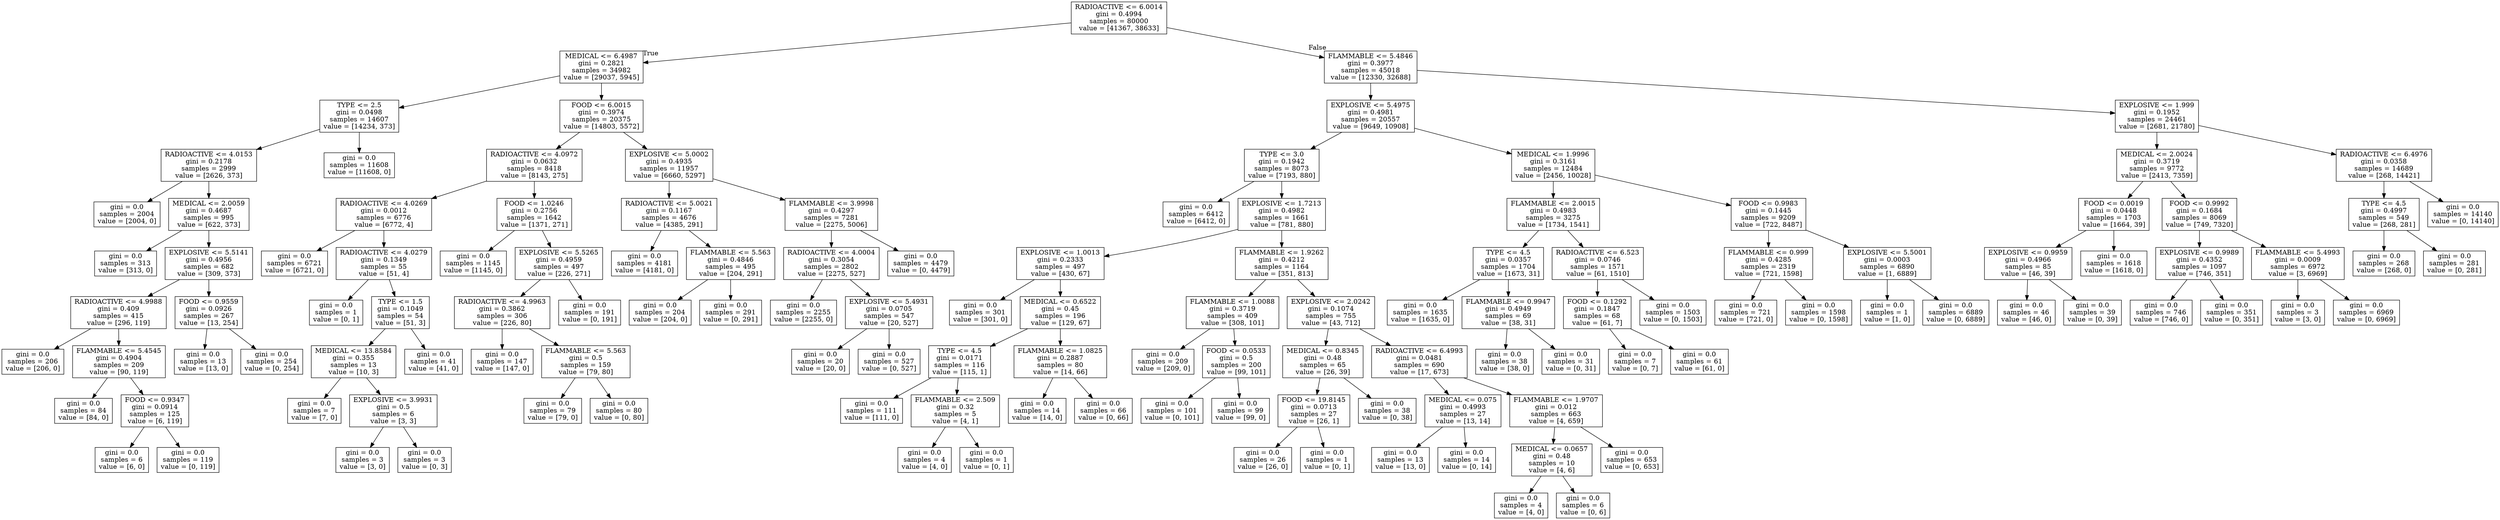 digraph Tree {
node [shape=box] ;
0 [label="RADIOACTIVE <= 6.0014\ngini = 0.4994\nsamples = 80000\nvalue = [41367, 38633]"] ;
1 [label="MEDICAL <= 6.4987\ngini = 0.2821\nsamples = 34982\nvalue = [29037, 5945]"] ;
0 -> 1 [labeldistance=2.5, labelangle=45, headlabel="True"] ;
2 [label="TYPE <= 2.5\ngini = 0.0498\nsamples = 14607\nvalue = [14234, 373]"] ;
1 -> 2 ;
3 [label="RADIOACTIVE <= 4.0153\ngini = 0.2178\nsamples = 2999\nvalue = [2626, 373]"] ;
2 -> 3 ;
4 [label="gini = 0.0\nsamples = 2004\nvalue = [2004, 0]"] ;
3 -> 4 ;
5 [label="MEDICAL <= 2.0059\ngini = 0.4687\nsamples = 995\nvalue = [622, 373]"] ;
3 -> 5 ;
6 [label="gini = 0.0\nsamples = 313\nvalue = [313, 0]"] ;
5 -> 6 ;
7 [label="EXPLOSIVE <= 5.5141\ngini = 0.4956\nsamples = 682\nvalue = [309, 373]"] ;
5 -> 7 ;
8 [label="RADIOACTIVE <= 4.9988\ngini = 0.409\nsamples = 415\nvalue = [296, 119]"] ;
7 -> 8 ;
9 [label="gini = 0.0\nsamples = 206\nvalue = [206, 0]"] ;
8 -> 9 ;
10 [label="FLAMMABLE <= 5.4545\ngini = 0.4904\nsamples = 209\nvalue = [90, 119]"] ;
8 -> 10 ;
11 [label="gini = 0.0\nsamples = 84\nvalue = [84, 0]"] ;
10 -> 11 ;
12 [label="FOOD <= 0.9347\ngini = 0.0914\nsamples = 125\nvalue = [6, 119]"] ;
10 -> 12 ;
13 [label="gini = 0.0\nsamples = 6\nvalue = [6, 0]"] ;
12 -> 13 ;
14 [label="gini = 0.0\nsamples = 119\nvalue = [0, 119]"] ;
12 -> 14 ;
15 [label="FOOD <= 0.9559\ngini = 0.0926\nsamples = 267\nvalue = [13, 254]"] ;
7 -> 15 ;
16 [label="gini = 0.0\nsamples = 13\nvalue = [13, 0]"] ;
15 -> 16 ;
17 [label="gini = 0.0\nsamples = 254\nvalue = [0, 254]"] ;
15 -> 17 ;
18 [label="gini = 0.0\nsamples = 11608\nvalue = [11608, 0]"] ;
2 -> 18 ;
19 [label="FOOD <= 6.0015\ngini = 0.3974\nsamples = 20375\nvalue = [14803, 5572]"] ;
1 -> 19 ;
20 [label="RADIOACTIVE <= 4.0972\ngini = 0.0632\nsamples = 8418\nvalue = [8143, 275]"] ;
19 -> 20 ;
21 [label="RADIOACTIVE <= 4.0269\ngini = 0.0012\nsamples = 6776\nvalue = [6772, 4]"] ;
20 -> 21 ;
22 [label="gini = 0.0\nsamples = 6721\nvalue = [6721, 0]"] ;
21 -> 22 ;
23 [label="RADIOACTIVE <= 4.0279\ngini = 0.1349\nsamples = 55\nvalue = [51, 4]"] ;
21 -> 23 ;
24 [label="gini = 0.0\nsamples = 1\nvalue = [0, 1]"] ;
23 -> 24 ;
25 [label="TYPE <= 1.5\ngini = 0.1049\nsamples = 54\nvalue = [51, 3]"] ;
23 -> 25 ;
26 [label="MEDICAL <= 13.8584\ngini = 0.355\nsamples = 13\nvalue = [10, 3]"] ;
25 -> 26 ;
27 [label="gini = 0.0\nsamples = 7\nvalue = [7, 0]"] ;
26 -> 27 ;
28 [label="EXPLOSIVE <= 3.9931\ngini = 0.5\nsamples = 6\nvalue = [3, 3]"] ;
26 -> 28 ;
29 [label="gini = 0.0\nsamples = 3\nvalue = [3, 0]"] ;
28 -> 29 ;
30 [label="gini = 0.0\nsamples = 3\nvalue = [0, 3]"] ;
28 -> 30 ;
31 [label="gini = 0.0\nsamples = 41\nvalue = [41, 0]"] ;
25 -> 31 ;
32 [label="FOOD <= 1.0246\ngini = 0.2756\nsamples = 1642\nvalue = [1371, 271]"] ;
20 -> 32 ;
33 [label="gini = 0.0\nsamples = 1145\nvalue = [1145, 0]"] ;
32 -> 33 ;
34 [label="EXPLOSIVE <= 5.5265\ngini = 0.4959\nsamples = 497\nvalue = [226, 271]"] ;
32 -> 34 ;
35 [label="RADIOACTIVE <= 4.9963\ngini = 0.3862\nsamples = 306\nvalue = [226, 80]"] ;
34 -> 35 ;
36 [label="gini = 0.0\nsamples = 147\nvalue = [147, 0]"] ;
35 -> 36 ;
37 [label="FLAMMABLE <= 5.563\ngini = 0.5\nsamples = 159\nvalue = [79, 80]"] ;
35 -> 37 ;
38 [label="gini = 0.0\nsamples = 79\nvalue = [79, 0]"] ;
37 -> 38 ;
39 [label="gini = 0.0\nsamples = 80\nvalue = [0, 80]"] ;
37 -> 39 ;
40 [label="gini = 0.0\nsamples = 191\nvalue = [0, 191]"] ;
34 -> 40 ;
41 [label="EXPLOSIVE <= 5.0002\ngini = 0.4935\nsamples = 11957\nvalue = [6660, 5297]"] ;
19 -> 41 ;
42 [label="RADIOACTIVE <= 5.0021\ngini = 0.1167\nsamples = 4676\nvalue = [4385, 291]"] ;
41 -> 42 ;
43 [label="gini = 0.0\nsamples = 4181\nvalue = [4181, 0]"] ;
42 -> 43 ;
44 [label="FLAMMABLE <= 5.563\ngini = 0.4846\nsamples = 495\nvalue = [204, 291]"] ;
42 -> 44 ;
45 [label="gini = 0.0\nsamples = 204\nvalue = [204, 0]"] ;
44 -> 45 ;
46 [label="gini = 0.0\nsamples = 291\nvalue = [0, 291]"] ;
44 -> 46 ;
47 [label="FLAMMABLE <= 3.9998\ngini = 0.4297\nsamples = 7281\nvalue = [2275, 5006]"] ;
41 -> 47 ;
48 [label="RADIOACTIVE <= 4.0004\ngini = 0.3054\nsamples = 2802\nvalue = [2275, 527]"] ;
47 -> 48 ;
49 [label="gini = 0.0\nsamples = 2255\nvalue = [2255, 0]"] ;
48 -> 49 ;
50 [label="EXPLOSIVE <= 5.4931\ngini = 0.0705\nsamples = 547\nvalue = [20, 527]"] ;
48 -> 50 ;
51 [label="gini = 0.0\nsamples = 20\nvalue = [20, 0]"] ;
50 -> 51 ;
52 [label="gini = 0.0\nsamples = 527\nvalue = [0, 527]"] ;
50 -> 52 ;
53 [label="gini = 0.0\nsamples = 4479\nvalue = [0, 4479]"] ;
47 -> 53 ;
54 [label="FLAMMABLE <= 5.4846\ngini = 0.3977\nsamples = 45018\nvalue = [12330, 32688]"] ;
0 -> 54 [labeldistance=2.5, labelangle=-45, headlabel="False"] ;
55 [label="EXPLOSIVE <= 5.4975\ngini = 0.4981\nsamples = 20557\nvalue = [9649, 10908]"] ;
54 -> 55 ;
56 [label="TYPE <= 3.0\ngini = 0.1942\nsamples = 8073\nvalue = [7193, 880]"] ;
55 -> 56 ;
57 [label="gini = 0.0\nsamples = 6412\nvalue = [6412, 0]"] ;
56 -> 57 ;
58 [label="EXPLOSIVE <= 1.7213\ngini = 0.4982\nsamples = 1661\nvalue = [781, 880]"] ;
56 -> 58 ;
59 [label="EXPLOSIVE <= 1.0013\ngini = 0.2333\nsamples = 497\nvalue = [430, 67]"] ;
58 -> 59 ;
60 [label="gini = 0.0\nsamples = 301\nvalue = [301, 0]"] ;
59 -> 60 ;
61 [label="MEDICAL <= 0.6522\ngini = 0.45\nsamples = 196\nvalue = [129, 67]"] ;
59 -> 61 ;
62 [label="TYPE <= 4.5\ngini = 0.0171\nsamples = 116\nvalue = [115, 1]"] ;
61 -> 62 ;
63 [label="gini = 0.0\nsamples = 111\nvalue = [111, 0]"] ;
62 -> 63 ;
64 [label="FLAMMABLE <= 2.509\ngini = 0.32\nsamples = 5\nvalue = [4, 1]"] ;
62 -> 64 ;
65 [label="gini = 0.0\nsamples = 4\nvalue = [4, 0]"] ;
64 -> 65 ;
66 [label="gini = 0.0\nsamples = 1\nvalue = [0, 1]"] ;
64 -> 66 ;
67 [label="FLAMMABLE <= 1.0825\ngini = 0.2887\nsamples = 80\nvalue = [14, 66]"] ;
61 -> 67 ;
68 [label="gini = 0.0\nsamples = 14\nvalue = [14, 0]"] ;
67 -> 68 ;
69 [label="gini = 0.0\nsamples = 66\nvalue = [0, 66]"] ;
67 -> 69 ;
70 [label="FLAMMABLE <= 1.9262\ngini = 0.4212\nsamples = 1164\nvalue = [351, 813]"] ;
58 -> 70 ;
71 [label="FLAMMABLE <= 1.0088\ngini = 0.3719\nsamples = 409\nvalue = [308, 101]"] ;
70 -> 71 ;
72 [label="gini = 0.0\nsamples = 209\nvalue = [209, 0]"] ;
71 -> 72 ;
73 [label="FOOD <= 0.0533\ngini = 0.5\nsamples = 200\nvalue = [99, 101]"] ;
71 -> 73 ;
74 [label="gini = 0.0\nsamples = 101\nvalue = [0, 101]"] ;
73 -> 74 ;
75 [label="gini = 0.0\nsamples = 99\nvalue = [99, 0]"] ;
73 -> 75 ;
76 [label="EXPLOSIVE <= 2.0242\ngini = 0.1074\nsamples = 755\nvalue = [43, 712]"] ;
70 -> 76 ;
77 [label="MEDICAL <= 0.8345\ngini = 0.48\nsamples = 65\nvalue = [26, 39]"] ;
76 -> 77 ;
78 [label="FOOD <= 19.8145\ngini = 0.0713\nsamples = 27\nvalue = [26, 1]"] ;
77 -> 78 ;
79 [label="gini = 0.0\nsamples = 26\nvalue = [26, 0]"] ;
78 -> 79 ;
80 [label="gini = 0.0\nsamples = 1\nvalue = [0, 1]"] ;
78 -> 80 ;
81 [label="gini = 0.0\nsamples = 38\nvalue = [0, 38]"] ;
77 -> 81 ;
82 [label="RADIOACTIVE <= 6.4993\ngini = 0.0481\nsamples = 690\nvalue = [17, 673]"] ;
76 -> 82 ;
83 [label="MEDICAL <= 0.075\ngini = 0.4993\nsamples = 27\nvalue = [13, 14]"] ;
82 -> 83 ;
84 [label="gini = 0.0\nsamples = 13\nvalue = [13, 0]"] ;
83 -> 84 ;
85 [label="gini = 0.0\nsamples = 14\nvalue = [0, 14]"] ;
83 -> 85 ;
86 [label="FLAMMABLE <= 1.9707\ngini = 0.012\nsamples = 663\nvalue = [4, 659]"] ;
82 -> 86 ;
87 [label="MEDICAL <= 0.0657\ngini = 0.48\nsamples = 10\nvalue = [4, 6]"] ;
86 -> 87 ;
88 [label="gini = 0.0\nsamples = 4\nvalue = [4, 0]"] ;
87 -> 88 ;
89 [label="gini = 0.0\nsamples = 6\nvalue = [0, 6]"] ;
87 -> 89 ;
90 [label="gini = 0.0\nsamples = 653\nvalue = [0, 653]"] ;
86 -> 90 ;
91 [label="MEDICAL <= 1.9996\ngini = 0.3161\nsamples = 12484\nvalue = [2456, 10028]"] ;
55 -> 91 ;
92 [label="FLAMMABLE <= 2.0015\ngini = 0.4983\nsamples = 3275\nvalue = [1734, 1541]"] ;
91 -> 92 ;
93 [label="TYPE <= 4.5\ngini = 0.0357\nsamples = 1704\nvalue = [1673, 31]"] ;
92 -> 93 ;
94 [label="gini = 0.0\nsamples = 1635\nvalue = [1635, 0]"] ;
93 -> 94 ;
95 [label="FLAMMABLE <= 0.9947\ngini = 0.4949\nsamples = 69\nvalue = [38, 31]"] ;
93 -> 95 ;
96 [label="gini = 0.0\nsamples = 38\nvalue = [38, 0]"] ;
95 -> 96 ;
97 [label="gini = 0.0\nsamples = 31\nvalue = [0, 31]"] ;
95 -> 97 ;
98 [label="RADIOACTIVE <= 6.523\ngini = 0.0746\nsamples = 1571\nvalue = [61, 1510]"] ;
92 -> 98 ;
99 [label="FOOD <= 0.1292\ngini = 0.1847\nsamples = 68\nvalue = [61, 7]"] ;
98 -> 99 ;
100 [label="gini = 0.0\nsamples = 7\nvalue = [0, 7]"] ;
99 -> 100 ;
101 [label="gini = 0.0\nsamples = 61\nvalue = [61, 0]"] ;
99 -> 101 ;
102 [label="gini = 0.0\nsamples = 1503\nvalue = [0, 1503]"] ;
98 -> 102 ;
103 [label="FOOD <= 0.9983\ngini = 0.1445\nsamples = 9209\nvalue = [722, 8487]"] ;
91 -> 103 ;
104 [label="FLAMMABLE <= 0.999\ngini = 0.4285\nsamples = 2319\nvalue = [721, 1598]"] ;
103 -> 104 ;
105 [label="gini = 0.0\nsamples = 721\nvalue = [721, 0]"] ;
104 -> 105 ;
106 [label="gini = 0.0\nsamples = 1598\nvalue = [0, 1598]"] ;
104 -> 106 ;
107 [label="EXPLOSIVE <= 5.5001\ngini = 0.0003\nsamples = 6890\nvalue = [1, 6889]"] ;
103 -> 107 ;
108 [label="gini = 0.0\nsamples = 1\nvalue = [1, 0]"] ;
107 -> 108 ;
109 [label="gini = 0.0\nsamples = 6889\nvalue = [0, 6889]"] ;
107 -> 109 ;
110 [label="EXPLOSIVE <= 1.999\ngini = 0.1952\nsamples = 24461\nvalue = [2681, 21780]"] ;
54 -> 110 ;
111 [label="MEDICAL <= 2.0024\ngini = 0.3719\nsamples = 9772\nvalue = [2413, 7359]"] ;
110 -> 111 ;
112 [label="FOOD <= 0.0019\ngini = 0.0448\nsamples = 1703\nvalue = [1664, 39]"] ;
111 -> 112 ;
113 [label="EXPLOSIVE <= 0.9959\ngini = 0.4966\nsamples = 85\nvalue = [46, 39]"] ;
112 -> 113 ;
114 [label="gini = 0.0\nsamples = 46\nvalue = [46, 0]"] ;
113 -> 114 ;
115 [label="gini = 0.0\nsamples = 39\nvalue = [0, 39]"] ;
113 -> 115 ;
116 [label="gini = 0.0\nsamples = 1618\nvalue = [1618, 0]"] ;
112 -> 116 ;
117 [label="FOOD <= 0.9992\ngini = 0.1684\nsamples = 8069\nvalue = [749, 7320]"] ;
111 -> 117 ;
118 [label="EXPLOSIVE <= 0.9989\ngini = 0.4352\nsamples = 1097\nvalue = [746, 351]"] ;
117 -> 118 ;
119 [label="gini = 0.0\nsamples = 746\nvalue = [746, 0]"] ;
118 -> 119 ;
120 [label="gini = 0.0\nsamples = 351\nvalue = [0, 351]"] ;
118 -> 120 ;
121 [label="FLAMMABLE <= 5.4993\ngini = 0.0009\nsamples = 6972\nvalue = [3, 6969]"] ;
117 -> 121 ;
122 [label="gini = 0.0\nsamples = 3\nvalue = [3, 0]"] ;
121 -> 122 ;
123 [label="gini = 0.0\nsamples = 6969\nvalue = [0, 6969]"] ;
121 -> 123 ;
124 [label="RADIOACTIVE <= 6.4976\ngini = 0.0358\nsamples = 14689\nvalue = [268, 14421]"] ;
110 -> 124 ;
125 [label="TYPE <= 4.5\ngini = 0.4997\nsamples = 549\nvalue = [268, 281]"] ;
124 -> 125 ;
126 [label="gini = 0.0\nsamples = 268\nvalue = [268, 0]"] ;
125 -> 126 ;
127 [label="gini = 0.0\nsamples = 281\nvalue = [0, 281]"] ;
125 -> 127 ;
128 [label="gini = 0.0\nsamples = 14140\nvalue = [0, 14140]"] ;
124 -> 128 ;
}